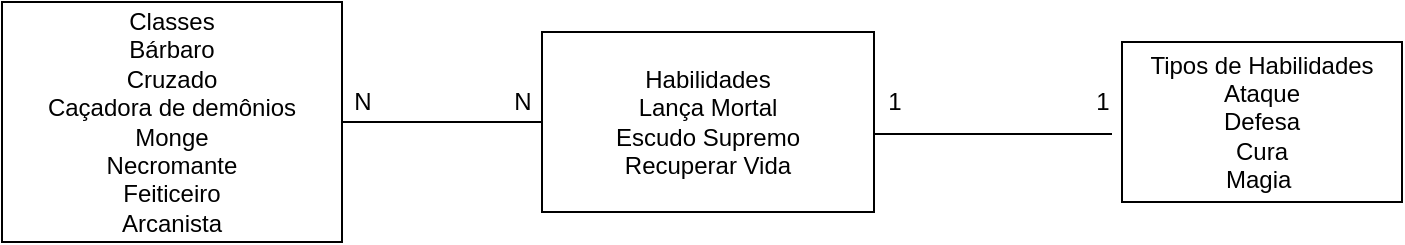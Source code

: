 <mxfile version="14.4.2" type="device" pages="2"><diagram id="AB1lY2pNpwwG07aHM8rM" name="Modelo Conceitual"><mxGraphModel dx="868" dy="482" grid="1" gridSize="10" guides="1" tooltips="1" connect="1" arrows="1" fold="1" page="1" pageScale="1" pageWidth="827" pageHeight="1169" math="0" shadow="0"><root><mxCell id="0"/><mxCell id="1" parent="0"/><mxCell id="-sOT6AoTd3UgBxUNpuTH-1" value="Classes&lt;br&gt;Bárbaro&lt;br&gt;Cruzado&lt;br&gt;Caçadora de demônios&lt;br&gt;Monge&lt;br&gt;Necromante&lt;br&gt;Feiticeiro&lt;br&gt;Arcanista" style="rounded=0;whiteSpace=wrap;html=1;" vertex="1" parent="1"><mxGeometry x="80" y="80" width="170" height="120" as="geometry"/></mxCell><mxCell id="S8rgYXvtAT21tC1oSixd-8" style="edgeStyle=orthogonalEdgeStyle;rounded=0;orthogonalLoop=1;jettySize=auto;html=1;entryX=0.75;entryY=1.3;entryDx=0;entryDy=0;entryPerimeter=0;endArrow=none;endFill=0;" edge="1" parent="1" source="-sOT6AoTd3UgBxUNpuTH-2" target="S8rgYXvtAT21tC1oSixd-5"><mxGeometry relative="1" as="geometry"><Array as="points"><mxPoint x="540" y="146"/><mxPoint x="540" y="146"/></Array></mxGeometry></mxCell><mxCell id="-sOT6AoTd3UgBxUNpuTH-2" value="Habilidades&lt;br&gt;Lança Mortal&lt;br&gt;Escudo Supremo&lt;br&gt;Recuperar Vida" style="rounded=0;whiteSpace=wrap;html=1;" vertex="1" parent="1"><mxGeometry x="350" y="95" width="166" height="90" as="geometry"/></mxCell><mxCell id="-sOT6AoTd3UgBxUNpuTH-5" value="Tipos de Habilidades&lt;br&gt;Ataque&lt;br&gt;Defesa&lt;br&gt;Cura&lt;br&gt;Magia&amp;nbsp;" style="rounded=0;whiteSpace=wrap;html=1;" vertex="1" parent="1"><mxGeometry x="640" y="100" width="140" height="80" as="geometry"/></mxCell><mxCell id="S8rgYXvtAT21tC1oSixd-2" style="edgeStyle=orthogonalEdgeStyle;rounded=0;orthogonalLoop=1;jettySize=auto;html=1;entryX=1;entryY=0.5;entryDx=0;entryDy=0;endArrow=none;endFill=0;" edge="1" parent="1" source="-sOT6AoTd3UgBxUNpuTH-2" target="-sOT6AoTd3UgBxUNpuTH-1"><mxGeometry relative="1" as="geometry"><mxPoint x="350" y="140" as="sourcePoint"/><mxPoint x="270" y="130" as="targetPoint"/></mxGeometry></mxCell><mxCell id="S8rgYXvtAT21tC1oSixd-3" value="N" style="text;html=1;align=center;verticalAlign=middle;resizable=0;points=[];autosize=1;" vertex="1" parent="1"><mxGeometry x="250" y="120" width="20" height="20" as="geometry"/></mxCell><mxCell id="S8rgYXvtAT21tC1oSixd-4" value="N" style="text;html=1;align=center;verticalAlign=middle;resizable=0;points=[];autosize=1;" vertex="1" parent="1"><mxGeometry x="330" y="120" width="20" height="20" as="geometry"/></mxCell><mxCell id="S8rgYXvtAT21tC1oSixd-5" value="1" style="text;html=1;align=center;verticalAlign=middle;resizable=0;points=[];autosize=1;" vertex="1" parent="1"><mxGeometry x="620" y="120" width="20" height="20" as="geometry"/></mxCell><mxCell id="S8rgYXvtAT21tC1oSixd-7" value="1" style="text;html=1;align=center;verticalAlign=middle;resizable=0;points=[];autosize=1;" vertex="1" parent="1"><mxGeometry x="516" y="120" width="20" height="20" as="geometry"/></mxCell></root></mxGraphModel></diagram><diagram id="G39nM-ArsRr7Bgi8qeZB" name="Modelo Lógico"><mxGraphModel dx="868" dy="482" grid="1" gridSize="10" guides="1" tooltips="1" connect="1" arrows="1" fold="1" page="1" pageScale="1" pageWidth="827" pageHeight="1169" math="0" shadow="0"><root><mxCell id="mWiTekRE5AnztqMU4kDa-0"/><mxCell id="mWiTekRE5AnztqMU4kDa-1" parent="mWiTekRE5AnztqMU4kDa-0"/><mxCell id="FmyC16aiYS1mpuCoURgX-0" value="Classes" style="swimlane;fontStyle=0;childLayout=stackLayout;horizontal=1;startSize=26;horizontalStack=0;resizeParent=1;resizeParentMax=0;resizeLast=0;collapsible=1;marginBottom=0;align=center;fontSize=14;" vertex="1" parent="mWiTekRE5AnztqMU4kDa-1"><mxGeometry x="40" y="80" width="160" height="280" as="geometry"/></mxCell><mxCell id="FmyC16aiYS1mpuCoURgX-1" value="Bárbaro" style="text;strokeColor=none;fillColor=none;spacingLeft=4;spacingRight=4;overflow=hidden;rotatable=0;points=[[0,0.5],[1,0.5]];portConstraint=eastwest;fontSize=12;" vertex="1" parent="FmyC16aiYS1mpuCoURgX-0"><mxGeometry y="26" width="160" height="30" as="geometry"/></mxCell><mxCell id="FmyC16aiYS1mpuCoURgX-2" value="Cruzado" style="text;strokeColor=none;fillColor=none;spacingLeft=4;spacingRight=4;overflow=hidden;rotatable=0;points=[[0,0.5],[1,0.5]];portConstraint=eastwest;fontSize=12;" vertex="1" parent="FmyC16aiYS1mpuCoURgX-0"><mxGeometry y="56" width="160" height="30" as="geometry"/></mxCell><mxCell id="FmyC16aiYS1mpuCoURgX-3" value="Necromante&#10;&#10;Caçadora de demônios&#10;&#10;Monge&#10;&#10;Feiticeiro&#10;&#10;Arcanista" style="text;strokeColor=none;fillColor=none;spacingLeft=4;spacingRight=4;overflow=hidden;rotatable=0;points=[[0,0.5],[1,0.5]];portConstraint=eastwest;fontSize=12;" vertex="1" parent="FmyC16aiYS1mpuCoURgX-0"><mxGeometry y="86" width="160" height="194" as="geometry"/></mxCell><mxCell id="FmyC16aiYS1mpuCoURgX-9" value="Habilidades" style="swimlane;fontStyle=0;childLayout=stackLayout;horizontal=1;startSize=26;horizontalStack=0;resizeParent=1;resizeParentMax=0;resizeLast=0;collapsible=1;marginBottom=0;align=center;fontSize=14;" vertex="1" parent="mWiTekRE5AnztqMU4kDa-1"><mxGeometry x="300" y="133" width="160" height="116" as="geometry"/></mxCell><mxCell id="FmyC16aiYS1mpuCoURgX-10" value="Lança Mortal" style="text;strokeColor=none;fillColor=none;spacingLeft=4;spacingRight=4;overflow=hidden;rotatable=0;points=[[0,0.5],[1,0.5]];portConstraint=eastwest;fontSize=12;" vertex="1" parent="FmyC16aiYS1mpuCoURgX-9"><mxGeometry y="26" width="160" height="30" as="geometry"/></mxCell><mxCell id="FmyC16aiYS1mpuCoURgX-11" value="Escudo Supremo" style="text;strokeColor=none;fillColor=none;spacingLeft=4;spacingRight=4;overflow=hidden;rotatable=0;points=[[0,0.5],[1,0.5]];portConstraint=eastwest;fontSize=12;" vertex="1" parent="FmyC16aiYS1mpuCoURgX-9"><mxGeometry y="56" width="160" height="30" as="geometry"/></mxCell><mxCell id="FmyC16aiYS1mpuCoURgX-12" value="Recuperar Vida" style="text;strokeColor=none;fillColor=none;spacingLeft=4;spacingRight=4;overflow=hidden;rotatable=0;points=[[0,0.5],[1,0.5]];portConstraint=eastwest;fontSize=12;" vertex="1" parent="FmyC16aiYS1mpuCoURgX-9"><mxGeometry y="86" width="160" height="30" as="geometry"/></mxCell><mxCell id="FmyC16aiYS1mpuCoURgX-13" value="Tipos de Habilidades" style="swimlane;fontStyle=0;childLayout=stackLayout;horizontal=1;startSize=26;horizontalStack=0;resizeParent=1;resizeParentMax=0;resizeLast=0;collapsible=1;marginBottom=0;align=center;fontSize=14;" vertex="1" parent="mWiTekRE5AnztqMU4kDa-1"><mxGeometry x="580" y="116" width="160" height="150" as="geometry"/></mxCell><mxCell id="FmyC16aiYS1mpuCoURgX-14" value="Ataque" style="text;strokeColor=none;fillColor=none;spacingLeft=4;spacingRight=4;overflow=hidden;rotatable=0;points=[[0,0.5],[1,0.5]];portConstraint=eastwest;fontSize=12;" vertex="1" parent="FmyC16aiYS1mpuCoURgX-13"><mxGeometry y="26" width="160" height="30" as="geometry"/></mxCell><mxCell id="FmyC16aiYS1mpuCoURgX-15" value="Defesa" style="text;strokeColor=none;fillColor=none;spacingLeft=4;spacingRight=4;overflow=hidden;rotatable=0;points=[[0,0.5],[1,0.5]];portConstraint=eastwest;fontSize=12;" vertex="1" parent="FmyC16aiYS1mpuCoURgX-13"><mxGeometry y="56" width="160" height="30" as="geometry"/></mxCell><mxCell id="FmyC16aiYS1mpuCoURgX-16" value="Magia&#10;&#10;Cura" style="text;strokeColor=none;fillColor=none;spacingLeft=4;spacingRight=4;overflow=hidden;rotatable=0;points=[[0,0.5],[1,0.5]];portConstraint=eastwest;fontSize=12;" vertex="1" parent="FmyC16aiYS1mpuCoURgX-13"><mxGeometry y="86" width="160" height="64" as="geometry"/></mxCell><mxCell id="FmyC16aiYS1mpuCoURgX-17" value="" style="edgeStyle=entityRelationEdgeStyle;fontSize=12;html=1;endArrow=ERzeroToMany;endFill=1;startArrow=ERzeroToMany;" edge="1" parent="mWiTekRE5AnztqMU4kDa-1" source="FmyC16aiYS1mpuCoURgX-3"><mxGeometry width="100" height="100" relative="1" as="geometry"><mxPoint x="200" y="300" as="sourcePoint"/><mxPoint x="300" y="200" as="targetPoint"/></mxGeometry></mxCell><mxCell id="FmyC16aiYS1mpuCoURgX-19" value="" style="edgeStyle=entityRelationEdgeStyle;fontSize=12;html=1;endArrow=ERoneToMany;entryX=1.013;entryY=0.767;entryDx=0;entryDy=0;entryPerimeter=0;" edge="1" parent="mWiTekRE5AnztqMU4kDa-1" source="FmyC16aiYS1mpuCoURgX-15" target="FmyC16aiYS1mpuCoURgX-11"><mxGeometry width="100" height="100" relative="1" as="geometry"><mxPoint x="430" y="360" as="sourcePoint"/><mxPoint x="530" y="260" as="targetPoint"/></mxGeometry></mxCell></root></mxGraphModel></diagram></mxfile>